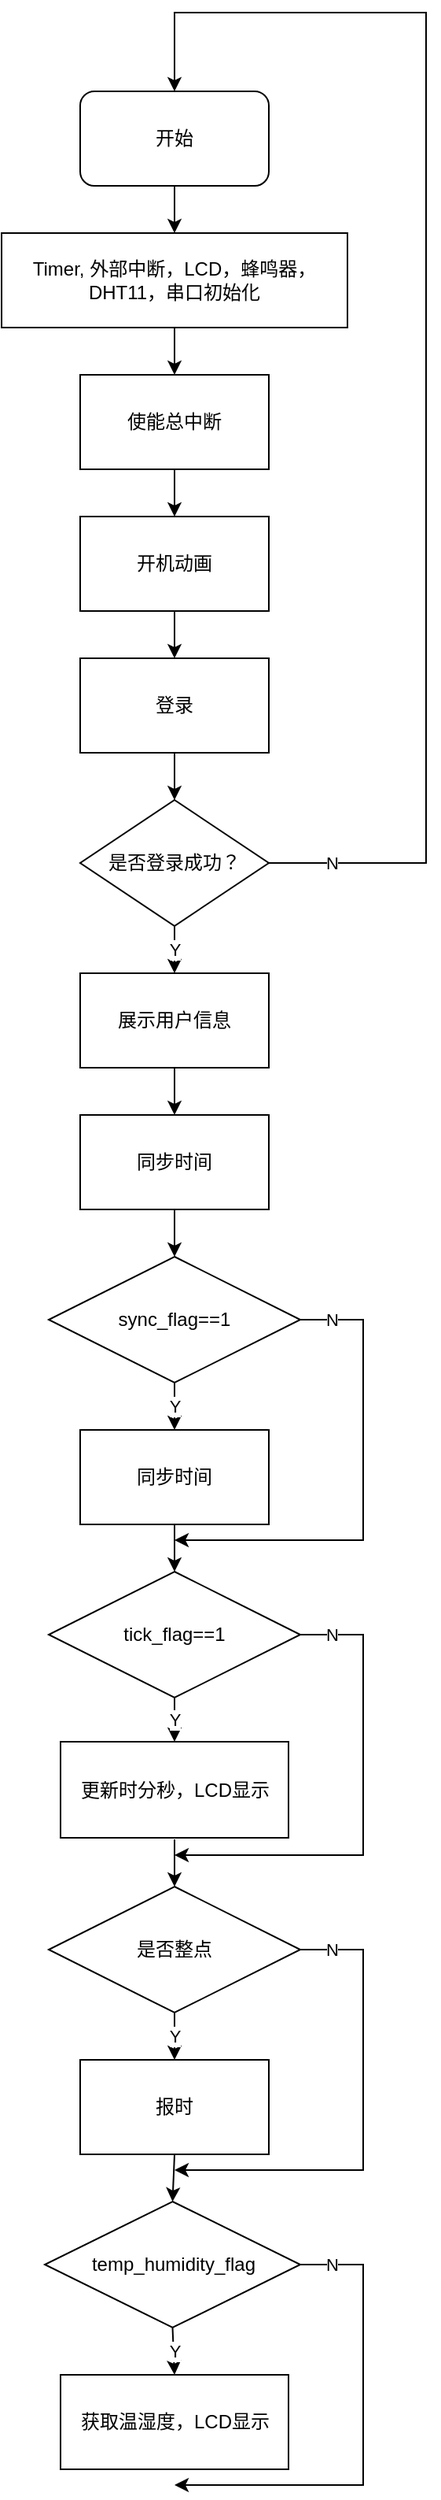 <mxfile version="18.0.7" type="github">
  <diagram id="Pk1WaKfEVBQrjy4hXmLU" name="Page-1">
    <mxGraphModel dx="1148" dy="695" grid="1" gridSize="10" guides="1" tooltips="1" connect="1" arrows="1" fold="1" page="1" pageScale="1" pageWidth="827" pageHeight="1169" math="0" shadow="0">
      <root>
        <mxCell id="0" />
        <mxCell id="1" parent="0" />
        <mxCell id="WP3P4KRO0f5SoItJVGP2-1" value="开始" style="rounded=1;whiteSpace=wrap;html=1;" vertex="1" parent="1">
          <mxGeometry x="340" y="60" width="120" height="60" as="geometry" />
        </mxCell>
        <mxCell id="WP3P4KRO0f5SoItJVGP2-2" value="Timer, 外部中断，LCD，蜂鸣器，DHT11，串口初始化" style="rounded=0;whiteSpace=wrap;html=1;" vertex="1" parent="1">
          <mxGeometry x="290" y="150" width="220" height="60" as="geometry" />
        </mxCell>
        <mxCell id="WP3P4KRO0f5SoItJVGP2-3" value="使能总中断" style="rounded=0;whiteSpace=wrap;html=1;" vertex="1" parent="1">
          <mxGeometry x="340" y="240" width="120" height="60" as="geometry" />
        </mxCell>
        <mxCell id="WP3P4KRO0f5SoItJVGP2-4" value="开机动画" style="rounded=0;whiteSpace=wrap;html=1;" vertex="1" parent="1">
          <mxGeometry x="340" y="330" width="120" height="60" as="geometry" />
        </mxCell>
        <mxCell id="WP3P4KRO0f5SoItJVGP2-5" value="登录" style="rounded=0;whiteSpace=wrap;html=1;" vertex="1" parent="1">
          <mxGeometry x="340" y="420" width="120" height="60" as="geometry" />
        </mxCell>
        <mxCell id="WP3P4KRO0f5SoItJVGP2-6" value="是否登录成功？" style="rhombus;whiteSpace=wrap;html=1;" vertex="1" parent="1">
          <mxGeometry x="340" y="510" width="120" height="80" as="geometry" />
        </mxCell>
        <mxCell id="WP3P4KRO0f5SoItJVGP2-7" value="展示用户信息" style="rounded=0;whiteSpace=wrap;html=1;" vertex="1" parent="1">
          <mxGeometry x="340" y="620" width="120" height="60" as="geometry" />
        </mxCell>
        <mxCell id="WP3P4KRO0f5SoItJVGP2-8" value="同步时间" style="rounded=0;whiteSpace=wrap;html=1;" vertex="1" parent="1">
          <mxGeometry x="340" y="710" width="120" height="60" as="geometry" />
        </mxCell>
        <mxCell id="WP3P4KRO0f5SoItJVGP2-9" value="sync_flag==1" style="rhombus;whiteSpace=wrap;html=1;" vertex="1" parent="1">
          <mxGeometry x="320" y="800" width="160" height="80" as="geometry" />
        </mxCell>
        <mxCell id="WP3P4KRO0f5SoItJVGP2-10" value="同步时间" style="rounded=0;whiteSpace=wrap;html=1;" vertex="1" parent="1">
          <mxGeometry x="340" y="910" width="120" height="60" as="geometry" />
        </mxCell>
        <mxCell id="WP3P4KRO0f5SoItJVGP2-11" value="tick_flag==1" style="rhombus;whiteSpace=wrap;html=1;" vertex="1" parent="1">
          <mxGeometry x="320" y="1000" width="160" height="80" as="geometry" />
        </mxCell>
        <mxCell id="WP3P4KRO0f5SoItJVGP2-12" value="更新时分秒，LCD显示" style="rounded=0;whiteSpace=wrap;html=1;" vertex="1" parent="1">
          <mxGeometry x="327.5" y="1108" width="145" height="61" as="geometry" />
        </mxCell>
        <mxCell id="WP3P4KRO0f5SoItJVGP2-13" value="是否整点" style="rhombus;whiteSpace=wrap;html=1;" vertex="1" parent="1">
          <mxGeometry x="320" y="1200" width="160" height="80" as="geometry" />
        </mxCell>
        <mxCell id="WP3P4KRO0f5SoItJVGP2-14" value="报时" style="rounded=0;whiteSpace=wrap;html=1;" vertex="1" parent="1">
          <mxGeometry x="340" y="1310" width="120" height="60" as="geometry" />
        </mxCell>
        <mxCell id="WP3P4KRO0f5SoItJVGP2-15" value="temp_humidity_flag" style="rhombus;whiteSpace=wrap;html=1;" vertex="1" parent="1">
          <mxGeometry x="317.5" y="1400" width="162.5" height="80" as="geometry" />
        </mxCell>
        <mxCell id="WP3P4KRO0f5SoItJVGP2-16" value="获取温湿度，LCD显示" style="rounded=0;whiteSpace=wrap;html=1;" vertex="1" parent="1">
          <mxGeometry x="327.5" y="1510" width="145" height="60" as="geometry" />
        </mxCell>
        <mxCell id="WP3P4KRO0f5SoItJVGP2-17" value="" style="endArrow=classic;html=1;rounded=0;exitX=0.5;exitY=1;exitDx=0;exitDy=0;entryX=0.5;entryY=0;entryDx=0;entryDy=0;" edge="1" parent="1" source="WP3P4KRO0f5SoItJVGP2-1" target="WP3P4KRO0f5SoItJVGP2-2">
          <mxGeometry width="50" height="50" relative="1" as="geometry">
            <mxPoint x="390" y="190" as="sourcePoint" />
            <mxPoint x="440" y="140" as="targetPoint" />
          </mxGeometry>
        </mxCell>
        <mxCell id="WP3P4KRO0f5SoItJVGP2-18" value="" style="endArrow=classic;html=1;rounded=0;exitX=0.5;exitY=1;exitDx=0;exitDy=0;" edge="1" parent="1" source="WP3P4KRO0f5SoItJVGP2-2" target="WP3P4KRO0f5SoItJVGP2-3">
          <mxGeometry width="50" height="50" relative="1" as="geometry">
            <mxPoint x="390" y="450" as="sourcePoint" />
            <mxPoint x="440" y="400" as="targetPoint" />
          </mxGeometry>
        </mxCell>
        <mxCell id="WP3P4KRO0f5SoItJVGP2-19" value="" style="endArrow=classic;html=1;rounded=0;exitX=0.5;exitY=1;exitDx=0;exitDy=0;" edge="1" parent="1" source="WP3P4KRO0f5SoItJVGP2-3" target="WP3P4KRO0f5SoItJVGP2-4">
          <mxGeometry width="50" height="50" relative="1" as="geometry">
            <mxPoint x="390" y="420" as="sourcePoint" />
            <mxPoint x="440" y="370" as="targetPoint" />
          </mxGeometry>
        </mxCell>
        <mxCell id="WP3P4KRO0f5SoItJVGP2-20" value="" style="endArrow=classic;html=1;rounded=0;exitX=0.5;exitY=1;exitDx=0;exitDy=0;entryX=0.5;entryY=0;entryDx=0;entryDy=0;" edge="1" parent="1" source="WP3P4KRO0f5SoItJVGP2-4" target="WP3P4KRO0f5SoItJVGP2-5">
          <mxGeometry width="50" height="50" relative="1" as="geometry">
            <mxPoint x="390" y="420" as="sourcePoint" />
            <mxPoint x="440" y="370" as="targetPoint" />
          </mxGeometry>
        </mxCell>
        <mxCell id="WP3P4KRO0f5SoItJVGP2-21" value="" style="endArrow=classic;html=1;rounded=0;exitX=0.5;exitY=1;exitDx=0;exitDy=0;" edge="1" parent="1" source="WP3P4KRO0f5SoItJVGP2-5" target="WP3P4KRO0f5SoItJVGP2-6">
          <mxGeometry width="50" height="50" relative="1" as="geometry">
            <mxPoint x="390" y="650" as="sourcePoint" />
            <mxPoint x="440" y="600" as="targetPoint" />
          </mxGeometry>
        </mxCell>
        <mxCell id="WP3P4KRO0f5SoItJVGP2-22" value="" style="endArrow=classic;html=1;rounded=0;exitX=0.5;exitY=1;exitDx=0;exitDy=0;entryX=0.5;entryY=0;entryDx=0;entryDy=0;" edge="1" parent="1" source="WP3P4KRO0f5SoItJVGP2-6" target="WP3P4KRO0f5SoItJVGP2-7">
          <mxGeometry relative="1" as="geometry">
            <mxPoint x="330" y="460" as="sourcePoint" />
            <mxPoint x="490" y="460" as="targetPoint" />
          </mxGeometry>
        </mxCell>
        <mxCell id="WP3P4KRO0f5SoItJVGP2-23" value="Y" style="edgeLabel;resizable=0;html=1;align=center;verticalAlign=middle;" connectable="0" vertex="1" parent="WP3P4KRO0f5SoItJVGP2-22">
          <mxGeometry relative="1" as="geometry" />
        </mxCell>
        <mxCell id="WP3P4KRO0f5SoItJVGP2-25" value="" style="endArrow=classic;html=1;rounded=0;exitX=1;exitY=0.5;exitDx=0;exitDy=0;entryX=0.5;entryY=0;entryDx=0;entryDy=0;" edge="1" parent="1" source="WP3P4KRO0f5SoItJVGP2-6" target="WP3P4KRO0f5SoItJVGP2-1">
          <mxGeometry relative="1" as="geometry">
            <mxPoint x="330" y="360" as="sourcePoint" />
            <mxPoint x="560" y="20" as="targetPoint" />
            <Array as="points">
              <mxPoint x="560" y="550" />
              <mxPoint x="560" y="10" />
              <mxPoint x="400" y="10" />
            </Array>
          </mxGeometry>
        </mxCell>
        <mxCell id="WP3P4KRO0f5SoItJVGP2-26" value="N" style="edgeLabel;resizable=0;html=1;align=center;verticalAlign=middle;" connectable="0" vertex="1" parent="WP3P4KRO0f5SoItJVGP2-25">
          <mxGeometry relative="1" as="geometry">
            <mxPoint x="-60" y="325" as="offset" />
          </mxGeometry>
        </mxCell>
        <mxCell id="WP3P4KRO0f5SoItJVGP2-28" value="" style="endArrow=classic;html=1;rounded=0;exitX=0.5;exitY=1;exitDx=0;exitDy=0;entryX=0.5;entryY=0;entryDx=0;entryDy=0;" edge="1" parent="1" source="WP3P4KRO0f5SoItJVGP2-7" target="WP3P4KRO0f5SoItJVGP2-8">
          <mxGeometry width="50" height="50" relative="1" as="geometry">
            <mxPoint x="390" y="670" as="sourcePoint" />
            <mxPoint x="440" y="620" as="targetPoint" />
          </mxGeometry>
        </mxCell>
        <mxCell id="WP3P4KRO0f5SoItJVGP2-29" value="" style="endArrow=classic;html=1;rounded=0;exitX=0.5;exitY=1;exitDx=0;exitDy=0;" edge="1" parent="1" source="WP3P4KRO0f5SoItJVGP2-8" target="WP3P4KRO0f5SoItJVGP2-9">
          <mxGeometry width="50" height="50" relative="1" as="geometry">
            <mxPoint x="390" y="940" as="sourcePoint" />
            <mxPoint x="440" y="890" as="targetPoint" />
          </mxGeometry>
        </mxCell>
        <mxCell id="WP3P4KRO0f5SoItJVGP2-32" value="Y" style="endArrow=classic;html=1;rounded=0;exitX=0.5;exitY=1;exitDx=0;exitDy=0;entryX=0.5;entryY=0;entryDx=0;entryDy=0;" edge="1" parent="1" source="WP3P4KRO0f5SoItJVGP2-9" target="WP3P4KRO0f5SoItJVGP2-10">
          <mxGeometry relative="1" as="geometry">
            <mxPoint x="330" y="950" as="sourcePoint" />
            <mxPoint x="490" y="950" as="targetPoint" />
          </mxGeometry>
        </mxCell>
        <mxCell id="WP3P4KRO0f5SoItJVGP2-33" value="Y" style="edgeLabel;resizable=0;html=1;align=center;verticalAlign=middle;" connectable="0" vertex="1" parent="WP3P4KRO0f5SoItJVGP2-32">
          <mxGeometry relative="1" as="geometry" />
        </mxCell>
        <mxCell id="WP3P4KRO0f5SoItJVGP2-41" value="" style="endArrow=classic;html=1;rounded=0;exitX=0.5;exitY=1;exitDx=0;exitDy=0;entryX=0.5;entryY=0;entryDx=0;entryDy=0;" edge="1" parent="1" source="WP3P4KRO0f5SoItJVGP2-10" target="WP3P4KRO0f5SoItJVGP2-11">
          <mxGeometry width="50" height="50" relative="1" as="geometry">
            <mxPoint x="390" y="1040" as="sourcePoint" />
            <mxPoint x="440" y="990" as="targetPoint" />
          </mxGeometry>
        </mxCell>
        <mxCell id="WP3P4KRO0f5SoItJVGP2-42" value="" style="endArrow=classic;html=1;rounded=0;exitX=0.5;exitY=1;exitDx=0;exitDy=0;entryX=0.5;entryY=0;entryDx=0;entryDy=0;" edge="1" parent="1" source="WP3P4KRO0f5SoItJVGP2-11" target="WP3P4KRO0f5SoItJVGP2-12">
          <mxGeometry relative="1" as="geometry">
            <mxPoint x="360" y="1010" as="sourcePoint" />
            <mxPoint x="460" y="1010" as="targetPoint" />
            <Array as="points" />
          </mxGeometry>
        </mxCell>
        <mxCell id="WP3P4KRO0f5SoItJVGP2-43" value="Y" style="edgeLabel;resizable=0;html=1;align=center;verticalAlign=middle;" connectable="0" vertex="1" parent="WP3P4KRO0f5SoItJVGP2-42">
          <mxGeometry relative="1" as="geometry" />
        </mxCell>
        <mxCell id="WP3P4KRO0f5SoItJVGP2-44" value="" style="endArrow=classic;html=1;rounded=0;entryX=0.5;entryY=0;entryDx=0;entryDy=0;" edge="1" parent="1" target="WP3P4KRO0f5SoItJVGP2-13">
          <mxGeometry width="50" height="50" relative="1" as="geometry">
            <mxPoint x="400" y="1170" as="sourcePoint" />
            <mxPoint x="440" y="1220" as="targetPoint" />
          </mxGeometry>
        </mxCell>
        <mxCell id="WP3P4KRO0f5SoItJVGP2-45" value="" style="endArrow=classic;html=1;rounded=0;exitX=0.5;exitY=1;exitDx=0;exitDy=0;entryX=0.5;entryY=0;entryDx=0;entryDy=0;" edge="1" parent="1" source="WP3P4KRO0f5SoItJVGP2-13" target="WP3P4KRO0f5SoItJVGP2-14">
          <mxGeometry relative="1" as="geometry">
            <mxPoint x="360" y="1450" as="sourcePoint" />
            <mxPoint x="460" y="1450" as="targetPoint" />
          </mxGeometry>
        </mxCell>
        <mxCell id="WP3P4KRO0f5SoItJVGP2-46" value="Y" style="edgeLabel;resizable=0;html=1;align=center;verticalAlign=middle;" connectable="0" vertex="1" parent="WP3P4KRO0f5SoItJVGP2-45">
          <mxGeometry relative="1" as="geometry" />
        </mxCell>
        <mxCell id="WP3P4KRO0f5SoItJVGP2-47" value="" style="endArrow=classic;html=1;rounded=0;exitX=0.5;exitY=1;exitDx=0;exitDy=0;entryX=0.5;entryY=0;entryDx=0;entryDy=0;" edge="1" parent="1" source="WP3P4KRO0f5SoItJVGP2-14" target="WP3P4KRO0f5SoItJVGP2-15">
          <mxGeometry width="50" height="50" relative="1" as="geometry">
            <mxPoint x="390" y="1470" as="sourcePoint" />
            <mxPoint x="440" y="1420" as="targetPoint" />
          </mxGeometry>
        </mxCell>
        <mxCell id="WP3P4KRO0f5SoItJVGP2-48" value="" style="endArrow=classic;html=1;rounded=0;exitX=0.5;exitY=1;exitDx=0;exitDy=0;entryX=0.5;entryY=0;entryDx=0;entryDy=0;" edge="1" parent="1" source="WP3P4KRO0f5SoItJVGP2-15" target="WP3P4KRO0f5SoItJVGP2-16">
          <mxGeometry relative="1" as="geometry">
            <mxPoint x="360" y="1450" as="sourcePoint" />
            <mxPoint x="460" y="1450" as="targetPoint" />
          </mxGeometry>
        </mxCell>
        <mxCell id="WP3P4KRO0f5SoItJVGP2-49" value="Y" style="edgeLabel;resizable=0;html=1;align=center;verticalAlign=middle;" connectable="0" vertex="1" parent="WP3P4KRO0f5SoItJVGP2-48">
          <mxGeometry relative="1" as="geometry" />
        </mxCell>
        <mxCell id="WP3P4KRO0f5SoItJVGP2-50" value="" style="endArrow=classic;html=1;rounded=0;exitX=1;exitY=0.5;exitDx=0;exitDy=0;" edge="1" parent="1" source="WP3P4KRO0f5SoItJVGP2-9">
          <mxGeometry relative="1" as="geometry">
            <mxPoint x="360" y="950" as="sourcePoint" />
            <mxPoint x="400" y="980" as="targetPoint" />
            <Array as="points">
              <mxPoint x="520" y="840" />
              <mxPoint x="520" y="980" />
            </Array>
          </mxGeometry>
        </mxCell>
        <mxCell id="WP3P4KRO0f5SoItJVGP2-51" value="N" style="edgeLabel;resizable=0;html=1;align=center;verticalAlign=middle;" connectable="0" vertex="1" parent="WP3P4KRO0f5SoItJVGP2-50">
          <mxGeometry relative="1" as="geometry">
            <mxPoint x="-20" y="-110" as="offset" />
          </mxGeometry>
        </mxCell>
        <mxCell id="WP3P4KRO0f5SoItJVGP2-52" value="" style="endArrow=classic;html=1;rounded=0;exitX=1;exitY=0.5;exitDx=0;exitDy=0;" edge="1" parent="1">
          <mxGeometry relative="1" as="geometry">
            <mxPoint x="480" y="1040" as="sourcePoint" />
            <mxPoint x="400" y="1180" as="targetPoint" />
            <Array as="points">
              <mxPoint x="520" y="1040" />
              <mxPoint x="520" y="1180" />
            </Array>
          </mxGeometry>
        </mxCell>
        <mxCell id="WP3P4KRO0f5SoItJVGP2-53" value="N" style="edgeLabel;resizable=0;html=1;align=center;verticalAlign=middle;" connectable="0" vertex="1" parent="WP3P4KRO0f5SoItJVGP2-52">
          <mxGeometry relative="1" as="geometry">
            <mxPoint x="-20" y="-110" as="offset" />
          </mxGeometry>
        </mxCell>
        <mxCell id="WP3P4KRO0f5SoItJVGP2-54" value="" style="endArrow=classic;html=1;rounded=0;exitX=1;exitY=0.5;exitDx=0;exitDy=0;" edge="1" parent="1">
          <mxGeometry relative="1" as="geometry">
            <mxPoint x="480" y="1240" as="sourcePoint" />
            <mxPoint x="400" y="1380" as="targetPoint" />
            <Array as="points">
              <mxPoint x="520" y="1240" />
              <mxPoint x="520" y="1380" />
            </Array>
          </mxGeometry>
        </mxCell>
        <mxCell id="WP3P4KRO0f5SoItJVGP2-55" value="N" style="edgeLabel;resizable=0;html=1;align=center;verticalAlign=middle;" connectable="0" vertex="1" parent="WP3P4KRO0f5SoItJVGP2-54">
          <mxGeometry relative="1" as="geometry">
            <mxPoint x="-20" y="-110" as="offset" />
          </mxGeometry>
        </mxCell>
        <mxCell id="WP3P4KRO0f5SoItJVGP2-56" value="" style="endArrow=classic;html=1;rounded=0;exitX=1;exitY=0.5;exitDx=0;exitDy=0;" edge="1" parent="1">
          <mxGeometry relative="1" as="geometry">
            <mxPoint x="480" y="1440" as="sourcePoint" />
            <mxPoint x="400" y="1580" as="targetPoint" />
            <Array as="points">
              <mxPoint x="520" y="1440" />
              <mxPoint x="520" y="1580" />
            </Array>
          </mxGeometry>
        </mxCell>
        <mxCell id="WP3P4KRO0f5SoItJVGP2-57" value="N" style="edgeLabel;resizable=0;html=1;align=center;verticalAlign=middle;" connectable="0" vertex="1" parent="WP3P4KRO0f5SoItJVGP2-56">
          <mxGeometry relative="1" as="geometry">
            <mxPoint x="-20" y="-110" as="offset" />
          </mxGeometry>
        </mxCell>
      </root>
    </mxGraphModel>
  </diagram>
</mxfile>
